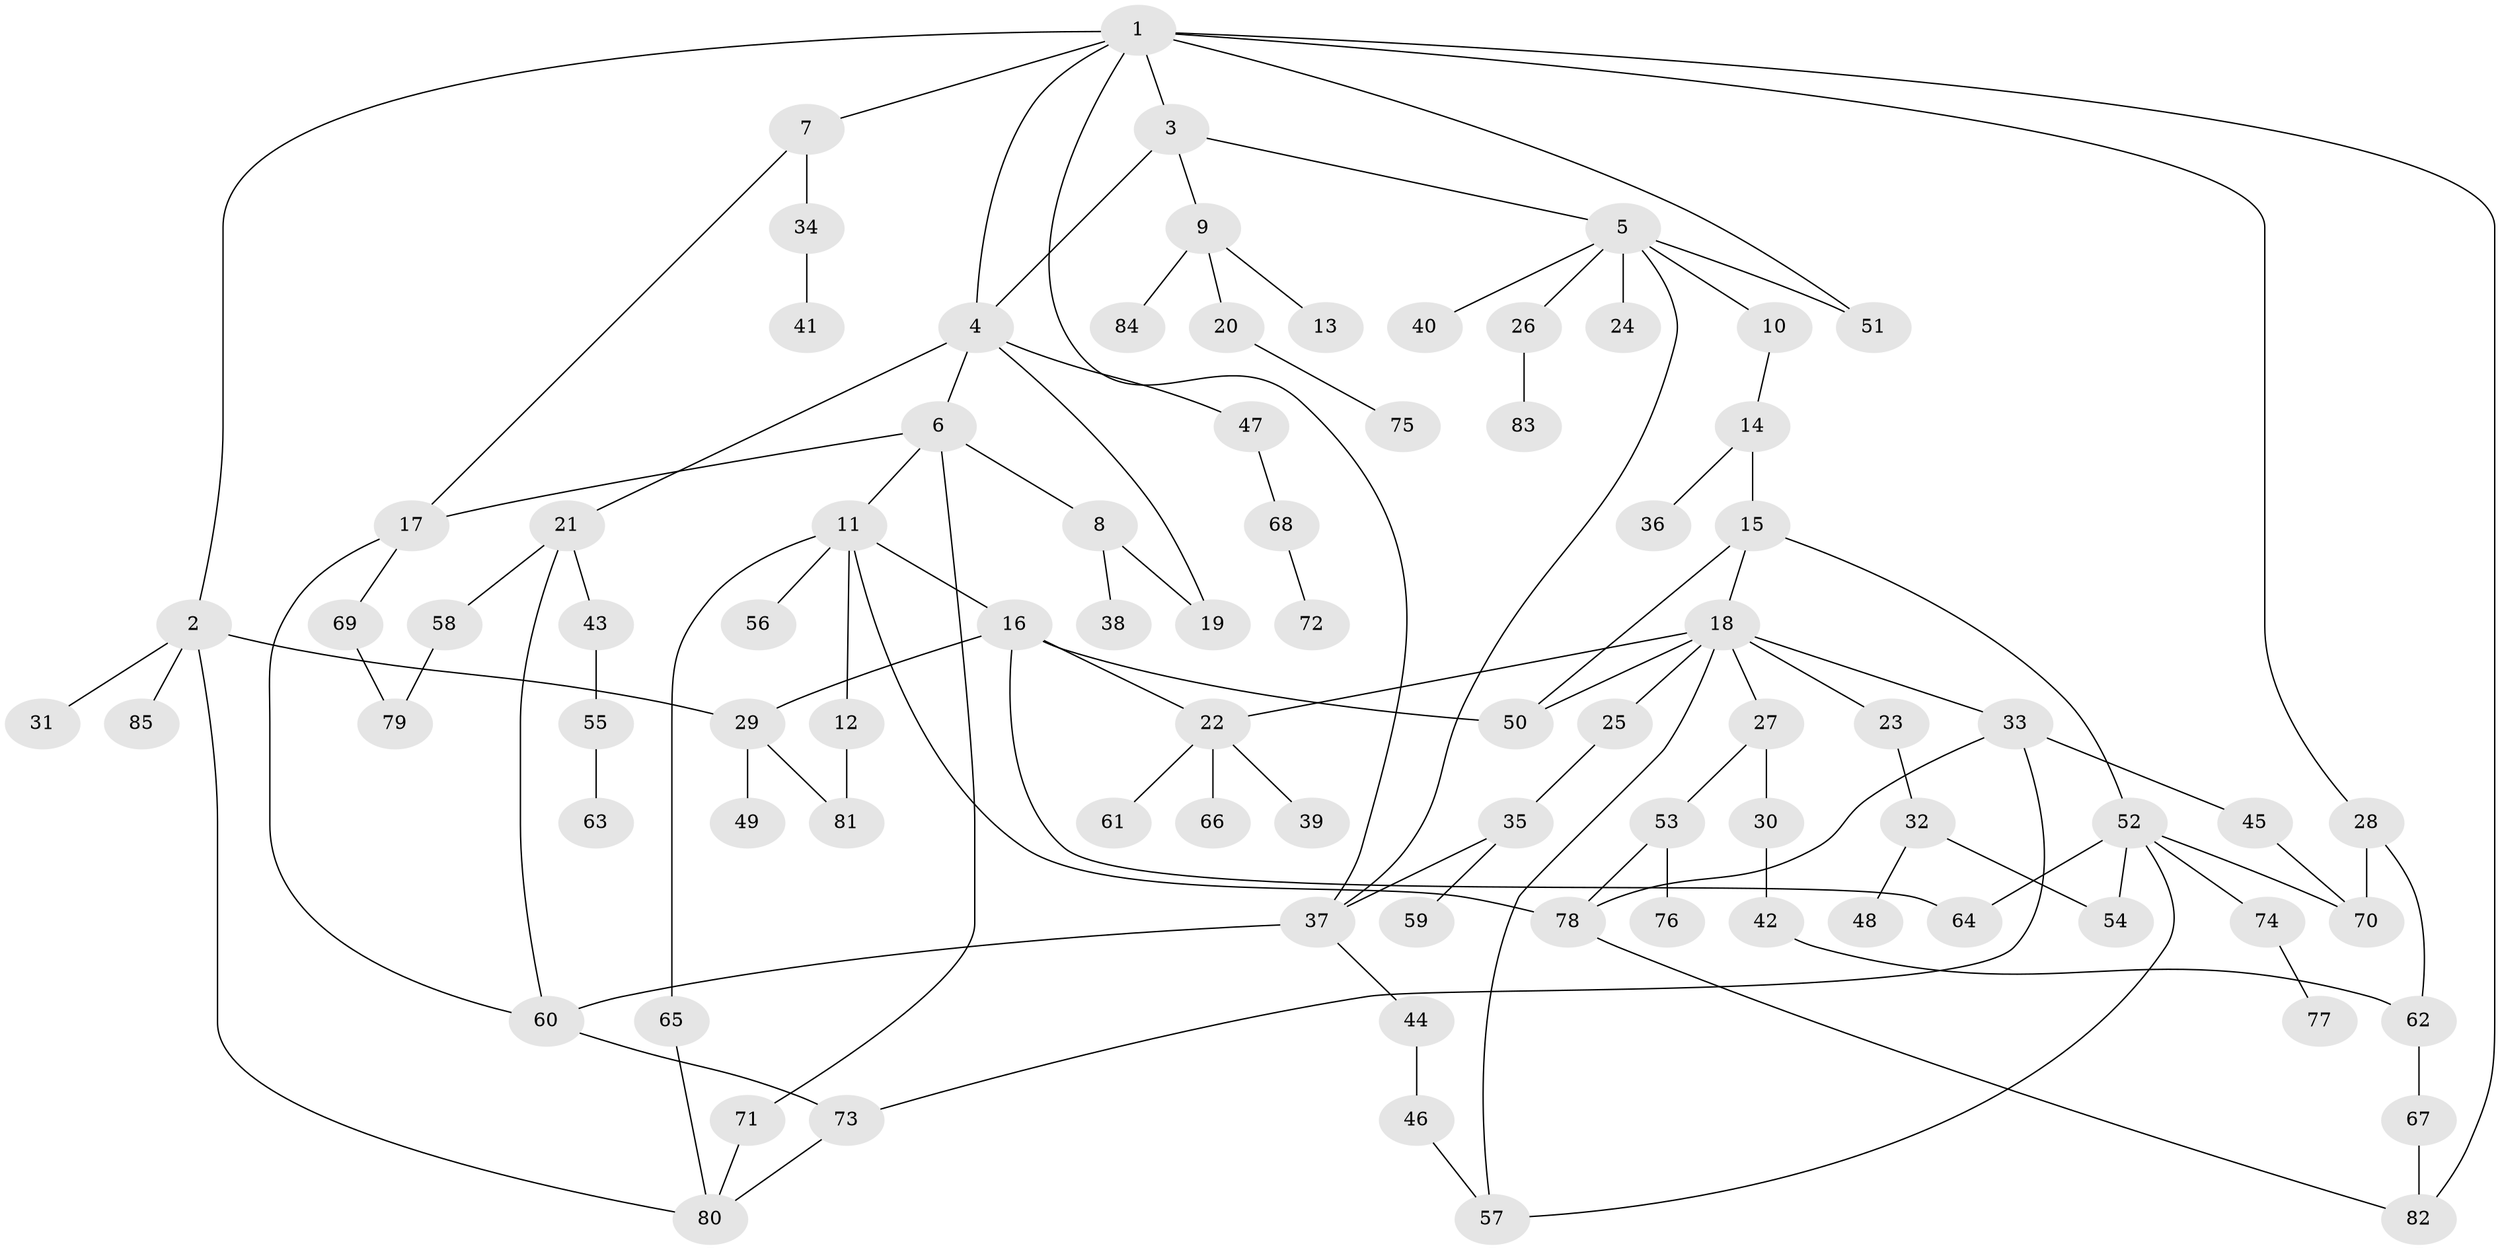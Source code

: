 // Generated by graph-tools (version 1.1) at 2025/01/03/09/25 03:01:08]
// undirected, 85 vertices, 113 edges
graph export_dot {
graph [start="1"]
  node [color=gray90,style=filled];
  1;
  2;
  3;
  4;
  5;
  6;
  7;
  8;
  9;
  10;
  11;
  12;
  13;
  14;
  15;
  16;
  17;
  18;
  19;
  20;
  21;
  22;
  23;
  24;
  25;
  26;
  27;
  28;
  29;
  30;
  31;
  32;
  33;
  34;
  35;
  36;
  37;
  38;
  39;
  40;
  41;
  42;
  43;
  44;
  45;
  46;
  47;
  48;
  49;
  50;
  51;
  52;
  53;
  54;
  55;
  56;
  57;
  58;
  59;
  60;
  61;
  62;
  63;
  64;
  65;
  66;
  67;
  68;
  69;
  70;
  71;
  72;
  73;
  74;
  75;
  76;
  77;
  78;
  79;
  80;
  81;
  82;
  83;
  84;
  85;
  1 -- 2;
  1 -- 3;
  1 -- 7;
  1 -- 28;
  1 -- 37;
  1 -- 82;
  1 -- 4;
  1 -- 51;
  2 -- 29;
  2 -- 31;
  2 -- 85;
  2 -- 80;
  3 -- 4;
  3 -- 5;
  3 -- 9;
  4 -- 6;
  4 -- 21;
  4 -- 47;
  4 -- 19;
  5 -- 10;
  5 -- 24;
  5 -- 26;
  5 -- 40;
  5 -- 51;
  5 -- 37;
  6 -- 8;
  6 -- 11;
  6 -- 17;
  6 -- 71;
  7 -- 34;
  7 -- 17;
  8 -- 19;
  8 -- 38;
  9 -- 13;
  9 -- 20;
  9 -- 84;
  10 -- 14;
  11 -- 12;
  11 -- 16;
  11 -- 56;
  11 -- 65;
  11 -- 78;
  12 -- 81;
  14 -- 15;
  14 -- 36;
  15 -- 18;
  15 -- 52;
  15 -- 50;
  16 -- 50;
  16 -- 64;
  16 -- 29;
  16 -- 22;
  17 -- 69;
  17 -- 60;
  18 -- 22;
  18 -- 23;
  18 -- 25;
  18 -- 27;
  18 -- 33;
  18 -- 57;
  18 -- 50;
  20 -- 75;
  21 -- 43;
  21 -- 58;
  21 -- 60;
  22 -- 39;
  22 -- 61;
  22 -- 66;
  23 -- 32;
  25 -- 35;
  26 -- 83;
  27 -- 30;
  27 -- 53;
  28 -- 62;
  28 -- 70;
  29 -- 49;
  29 -- 81;
  30 -- 42;
  32 -- 48;
  32 -- 54;
  33 -- 45;
  33 -- 78;
  33 -- 73;
  34 -- 41;
  35 -- 59;
  35 -- 37;
  37 -- 44;
  37 -- 60;
  42 -- 62;
  43 -- 55;
  44 -- 46;
  45 -- 70;
  46 -- 57;
  47 -- 68;
  52 -- 54;
  52 -- 74;
  52 -- 57;
  52 -- 64;
  52 -- 70;
  53 -- 76;
  53 -- 78;
  55 -- 63;
  58 -- 79;
  60 -- 73;
  62 -- 67;
  65 -- 80;
  67 -- 82;
  68 -- 72;
  69 -- 79;
  71 -- 80;
  73 -- 80;
  74 -- 77;
  78 -- 82;
}
